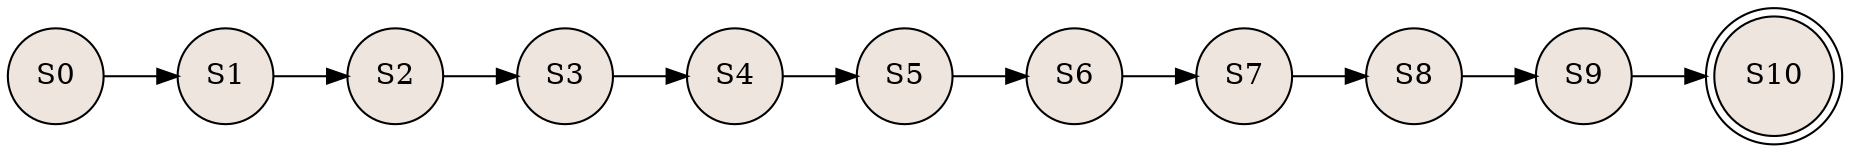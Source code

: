 digraph grafica{
rankdir=LR;
node [shape =circle, style=filled, fillcolor=seashell2];
S0[label="S0"];
S0->S1
S1[label="S1"];
S1->S2
S2[label="S2"];
S2->S3
S3[label="S3"];
S3->S4
S4[label="S4"];
S4->S5
S5[label="S5"];
S5->S6
S6[label="S6"];
S6->S7
S7[label="S7"];
S7->S8
S8[label="S8"];
S8->S9
S9[label="S9"];
S9->S10
S10[label="S10"];
S10[label="S10" shape ="doublecircle"];
}
